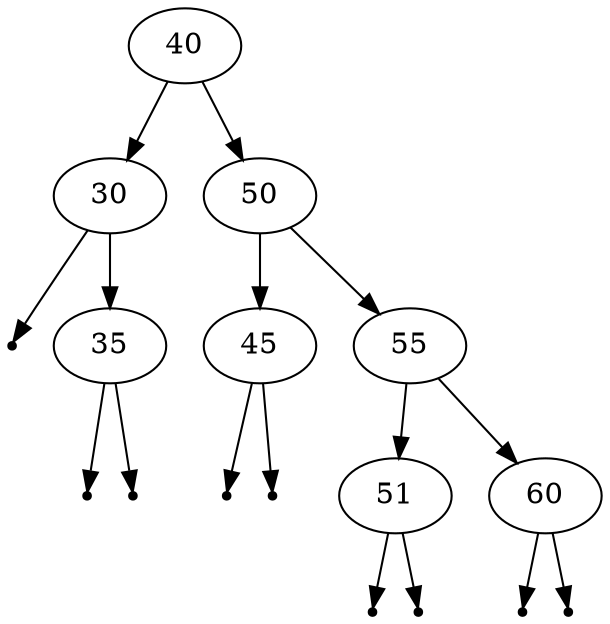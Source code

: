 digraph {
"40"[label="40"];
"30"[label="30"];
null1 [shape=point];
"35"[label="35"];
null2 [shape=point];
null3 [shape=point];
"35" -> null2;
"35" -> null3;
"30" -> null1;
"30" -> "35";
"50"[label="50"];
"45"[label="45"];
null4 [shape=point];
null5 [shape=point];
"45" -> null4;
"45" -> null5;
"55"[label="55"];
"51"[label="51"];
null6 [shape=point];
null7 [shape=point];
"51" -> null6;
"51" -> null7;
"60"[label="60"];
null8 [shape=point];
null9 [shape=point];
"60" -> null8;
"60" -> null9;
"55" -> "51";
"55" -> "60";
"50" -> "45";
"50" -> "55";
"40" -> "30";
"40" -> "50";
}